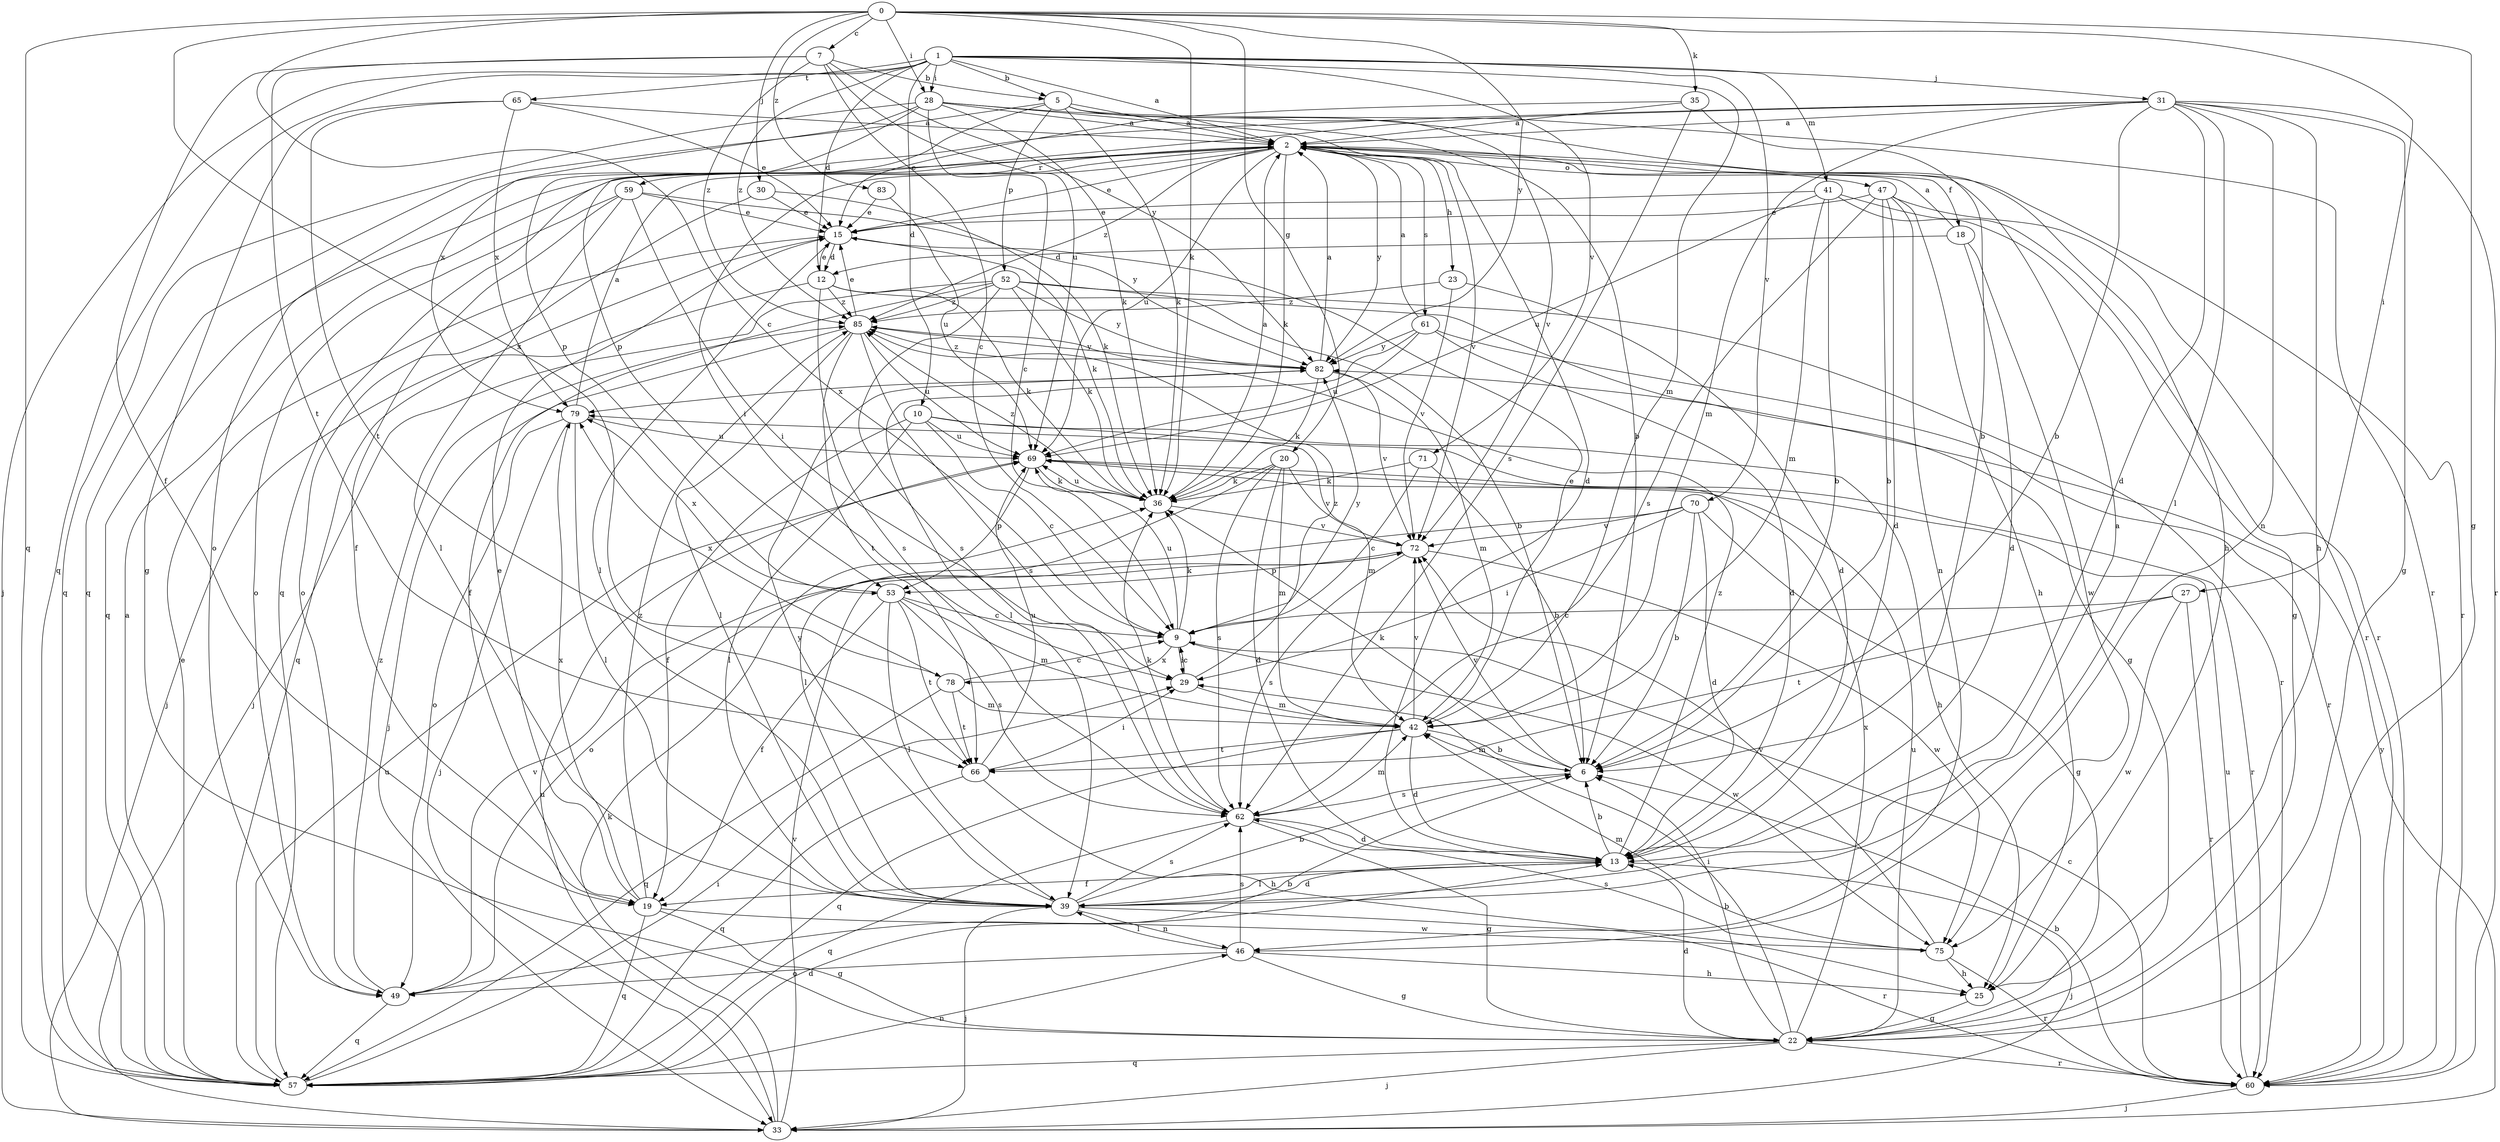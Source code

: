strict digraph  {
0;
1;
2;
5;
6;
7;
9;
10;
12;
13;
15;
18;
19;
20;
22;
23;
25;
27;
28;
29;
30;
31;
33;
35;
36;
39;
41;
42;
46;
47;
49;
52;
53;
57;
59;
60;
61;
62;
65;
66;
69;
70;
71;
72;
75;
78;
79;
82;
83;
85;
0 -> 7  [label=c];
0 -> 9  [label=c];
0 -> 20  [label=g];
0 -> 22  [label=g];
0 -> 27  [label=i];
0 -> 28  [label=i];
0 -> 30  [label=j];
0 -> 35  [label=k];
0 -> 36  [label=k];
0 -> 57  [label=q];
0 -> 78  [label=x];
0 -> 82  [label=y];
0 -> 83  [label=z];
1 -> 2  [label=a];
1 -> 5  [label=b];
1 -> 10  [label=d];
1 -> 12  [label=d];
1 -> 28  [label=i];
1 -> 31  [label=j];
1 -> 33  [label=j];
1 -> 41  [label=m];
1 -> 42  [label=m];
1 -> 57  [label=q];
1 -> 65  [label=t];
1 -> 70  [label=v];
1 -> 71  [label=v];
1 -> 85  [label=z];
2 -> 15  [label=e];
2 -> 18  [label=f];
2 -> 23  [label=h];
2 -> 29  [label=i];
2 -> 36  [label=k];
2 -> 47  [label=o];
2 -> 57  [label=q];
2 -> 59  [label=r];
2 -> 60  [label=r];
2 -> 61  [label=s];
2 -> 69  [label=u];
2 -> 72  [label=v];
2 -> 82  [label=y];
2 -> 85  [label=z];
5 -> 2  [label=a];
5 -> 25  [label=h];
5 -> 36  [label=k];
5 -> 52  [label=p];
5 -> 53  [label=p];
5 -> 57  [label=q];
5 -> 60  [label=r];
5 -> 72  [label=v];
6 -> 36  [label=k];
6 -> 42  [label=m];
6 -> 62  [label=s];
6 -> 72  [label=v];
7 -> 5  [label=b];
7 -> 9  [label=c];
7 -> 19  [label=f];
7 -> 66  [label=t];
7 -> 69  [label=u];
7 -> 82  [label=y];
7 -> 85  [label=z];
9 -> 29  [label=i];
9 -> 36  [label=k];
9 -> 69  [label=u];
9 -> 75  [label=w];
9 -> 78  [label=x];
9 -> 82  [label=y];
10 -> 9  [label=c];
10 -> 19  [label=f];
10 -> 25  [label=h];
10 -> 39  [label=l];
10 -> 42  [label=m];
10 -> 69  [label=u];
12 -> 15  [label=e];
12 -> 22  [label=g];
12 -> 33  [label=j];
12 -> 36  [label=k];
12 -> 62  [label=s];
12 -> 85  [label=z];
13 -> 6  [label=b];
13 -> 19  [label=f];
13 -> 33  [label=j];
13 -> 39  [label=l];
13 -> 85  [label=z];
15 -> 12  [label=d];
15 -> 36  [label=k];
15 -> 39  [label=l];
15 -> 57  [label=q];
18 -> 2  [label=a];
18 -> 12  [label=d];
18 -> 13  [label=d];
18 -> 75  [label=w];
19 -> 15  [label=e];
19 -> 22  [label=g];
19 -> 57  [label=q];
19 -> 75  [label=w];
19 -> 79  [label=x];
19 -> 85  [label=z];
20 -> 13  [label=d];
20 -> 36  [label=k];
20 -> 39  [label=l];
20 -> 42  [label=m];
20 -> 62  [label=s];
20 -> 72  [label=v];
22 -> 6  [label=b];
22 -> 13  [label=d];
22 -> 29  [label=i];
22 -> 33  [label=j];
22 -> 57  [label=q];
22 -> 60  [label=r];
22 -> 69  [label=u];
22 -> 79  [label=x];
23 -> 13  [label=d];
23 -> 72  [label=v];
23 -> 85  [label=z];
25 -> 22  [label=g];
27 -> 9  [label=c];
27 -> 60  [label=r];
27 -> 66  [label=t];
27 -> 75  [label=w];
28 -> 2  [label=a];
28 -> 6  [label=b];
28 -> 9  [label=c];
28 -> 13  [label=d];
28 -> 36  [label=k];
28 -> 53  [label=p];
28 -> 57  [label=q];
28 -> 79  [label=x];
29 -> 9  [label=c];
29 -> 42  [label=m];
29 -> 85  [label=z];
30 -> 15  [label=e];
30 -> 36  [label=k];
30 -> 49  [label=o];
31 -> 2  [label=a];
31 -> 6  [label=b];
31 -> 13  [label=d];
31 -> 22  [label=g];
31 -> 25  [label=h];
31 -> 39  [label=l];
31 -> 42  [label=m];
31 -> 46  [label=n];
31 -> 49  [label=o];
31 -> 57  [label=q];
31 -> 60  [label=r];
33 -> 36  [label=k];
33 -> 69  [label=u];
33 -> 72  [label=v];
33 -> 82  [label=y];
35 -> 2  [label=a];
35 -> 6  [label=b];
35 -> 15  [label=e];
35 -> 62  [label=s];
36 -> 2  [label=a];
36 -> 69  [label=u];
36 -> 72  [label=v];
36 -> 85  [label=z];
39 -> 2  [label=a];
39 -> 6  [label=b];
39 -> 13  [label=d];
39 -> 33  [label=j];
39 -> 46  [label=n];
39 -> 60  [label=r];
39 -> 62  [label=s];
39 -> 82  [label=y];
41 -> 6  [label=b];
41 -> 15  [label=e];
41 -> 22  [label=g];
41 -> 42  [label=m];
41 -> 60  [label=r];
41 -> 69  [label=u];
42 -> 6  [label=b];
42 -> 13  [label=d];
42 -> 15  [label=e];
42 -> 57  [label=q];
42 -> 66  [label=t];
42 -> 72  [label=v];
46 -> 22  [label=g];
46 -> 25  [label=h];
46 -> 39  [label=l];
46 -> 49  [label=o];
46 -> 62  [label=s];
47 -> 6  [label=b];
47 -> 13  [label=d];
47 -> 15  [label=e];
47 -> 25  [label=h];
47 -> 46  [label=n];
47 -> 60  [label=r];
47 -> 62  [label=s];
49 -> 6  [label=b];
49 -> 57  [label=q];
49 -> 72  [label=v];
49 -> 85  [label=z];
52 -> 6  [label=b];
52 -> 19  [label=f];
52 -> 33  [label=j];
52 -> 36  [label=k];
52 -> 60  [label=r];
52 -> 62  [label=s];
52 -> 82  [label=y];
52 -> 85  [label=z];
53 -> 9  [label=c];
53 -> 19  [label=f];
53 -> 39  [label=l];
53 -> 42  [label=m];
53 -> 62  [label=s];
53 -> 66  [label=t];
53 -> 79  [label=x];
57 -> 2  [label=a];
57 -> 13  [label=d];
57 -> 15  [label=e];
57 -> 29  [label=i];
57 -> 46  [label=n];
57 -> 69  [label=u];
59 -> 15  [label=e];
59 -> 19  [label=f];
59 -> 29  [label=i];
59 -> 39  [label=l];
59 -> 49  [label=o];
59 -> 82  [label=y];
60 -> 6  [label=b];
60 -> 9  [label=c];
60 -> 33  [label=j];
60 -> 69  [label=u];
61 -> 2  [label=a];
61 -> 13  [label=d];
61 -> 39  [label=l];
61 -> 60  [label=r];
61 -> 69  [label=u];
61 -> 82  [label=y];
62 -> 13  [label=d];
62 -> 22  [label=g];
62 -> 36  [label=k];
62 -> 42  [label=m];
62 -> 57  [label=q];
65 -> 2  [label=a];
65 -> 15  [label=e];
65 -> 22  [label=g];
65 -> 66  [label=t];
65 -> 79  [label=x];
66 -> 25  [label=h];
66 -> 29  [label=i];
66 -> 57  [label=q];
66 -> 69  [label=u];
69 -> 36  [label=k];
69 -> 53  [label=p];
69 -> 60  [label=r];
70 -> 6  [label=b];
70 -> 13  [label=d];
70 -> 22  [label=g];
70 -> 29  [label=i];
70 -> 49  [label=o];
70 -> 72  [label=v];
71 -> 6  [label=b];
71 -> 9  [label=c];
71 -> 36  [label=k];
72 -> 53  [label=p];
72 -> 62  [label=s];
72 -> 75  [label=w];
75 -> 25  [label=h];
75 -> 42  [label=m];
75 -> 60  [label=r];
75 -> 62  [label=s];
75 -> 72  [label=v];
78 -> 9  [label=c];
78 -> 42  [label=m];
78 -> 57  [label=q];
78 -> 66  [label=t];
78 -> 79  [label=x];
79 -> 2  [label=a];
79 -> 33  [label=j];
79 -> 39  [label=l];
79 -> 49  [label=o];
79 -> 69  [label=u];
82 -> 2  [label=a];
82 -> 36  [label=k];
82 -> 42  [label=m];
82 -> 72  [label=v];
82 -> 79  [label=x];
82 -> 85  [label=z];
83 -> 15  [label=e];
83 -> 69  [label=u];
85 -> 15  [label=e];
85 -> 33  [label=j];
85 -> 39  [label=l];
85 -> 62  [label=s];
85 -> 66  [label=t];
85 -> 69  [label=u];
85 -> 82  [label=y];
}
